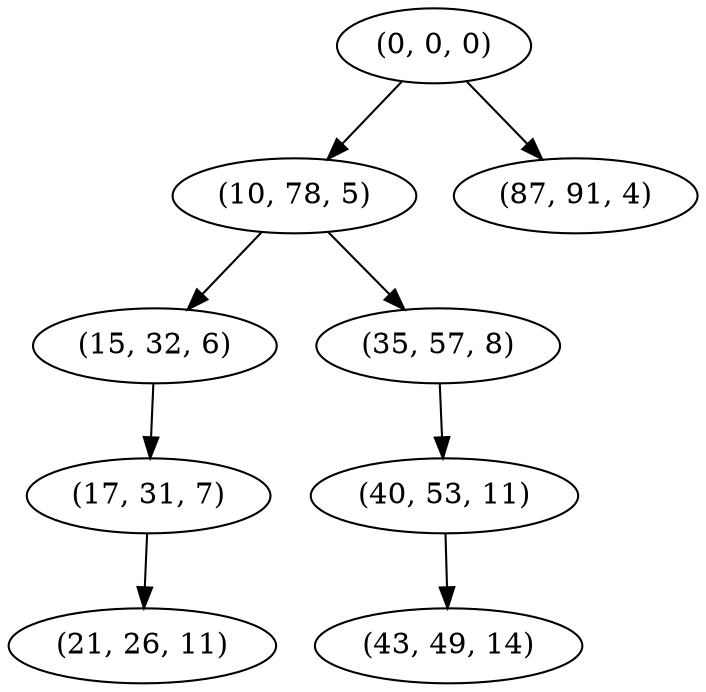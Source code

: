 digraph tree {
    "(0, 0, 0)";
    "(10, 78, 5)";
    "(15, 32, 6)";
    "(17, 31, 7)";
    "(21, 26, 11)";
    "(35, 57, 8)";
    "(40, 53, 11)";
    "(43, 49, 14)";
    "(87, 91, 4)";
    "(0, 0, 0)" -> "(10, 78, 5)";
    "(0, 0, 0)" -> "(87, 91, 4)";
    "(10, 78, 5)" -> "(15, 32, 6)";
    "(10, 78, 5)" -> "(35, 57, 8)";
    "(15, 32, 6)" -> "(17, 31, 7)";
    "(17, 31, 7)" -> "(21, 26, 11)";
    "(35, 57, 8)" -> "(40, 53, 11)";
    "(40, 53, 11)" -> "(43, 49, 14)";
}

